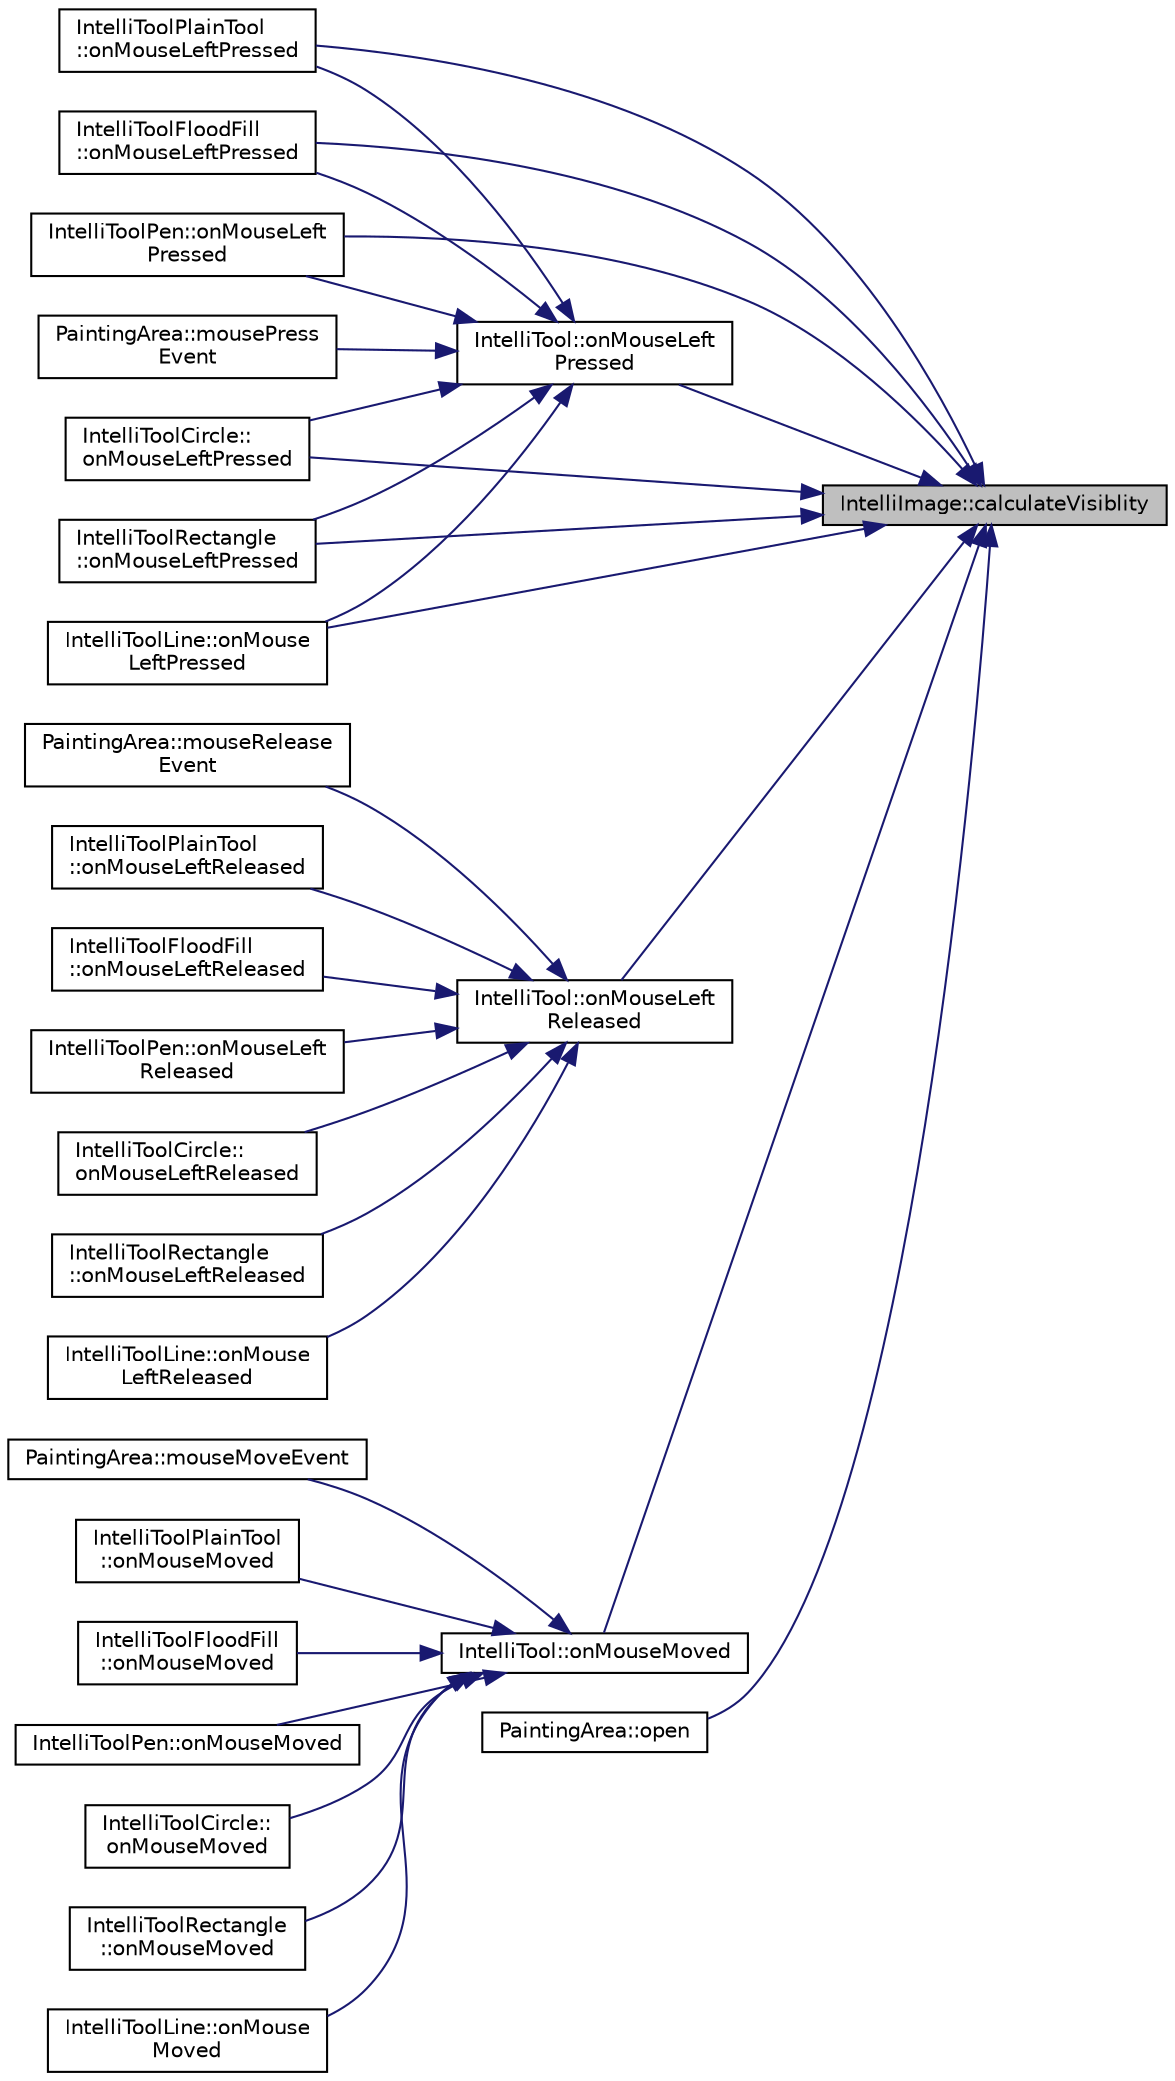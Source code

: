 digraph "IntelliImage::calculateVisiblity"
{
 // LATEX_PDF_SIZE
  edge [fontname="Helvetica",fontsize="10",labelfontname="Helvetica",labelfontsize="10"];
  node [fontname="Helvetica",fontsize="10",shape=record];
  rankdir="RL";
  Node1 [label="IntelliImage::calculateVisiblity",height=0.2,width=0.4,color="black", fillcolor="grey75", style="filled", fontcolor="black",tooltip="An abstract function that calculates the visiblity of the Image data if needed."];
  Node1 -> Node2 [dir="back",color="midnightblue",fontsize="10",style="solid",fontname="Helvetica"];
  Node2 [label="IntelliToolPlainTool\l::onMouseLeftPressed",height=0.2,width=0.4,color="black", fillcolor="white", style="filled",URL="$class_intelli_tool_plain_tool.html#ab786dd5fa80af863246013d43c4b7ac9",tooltip="A function managing the left click Pressed of a Mouse. Resetting the current draw...."];
  Node1 -> Node3 [dir="back",color="midnightblue",fontsize="10",style="solid",fontname="Helvetica"];
  Node3 [label="IntelliToolFloodFill\l::onMouseLeftPressed",height=0.2,width=0.4,color="black", fillcolor="white", style="filled",URL="$class_intelli_tool_flood_fill.html#ac85e3cb6233508ff9612833a8d9e3961",tooltip="A function managing the left click Pressed of a Mouse. Resetting the current draw...."];
  Node1 -> Node4 [dir="back",color="midnightblue",fontsize="10",style="solid",fontname="Helvetica"];
  Node4 [label="IntelliToolPen::onMouseLeft\lPressed",height=0.2,width=0.4,color="black", fillcolor="white", style="filled",URL="$class_intelli_tool_pen.html#a8ff40aef6d38eb55af31a19322429205",tooltip="A function managing the left click Pressed of a Mouse. Resetting the current draw...."];
  Node1 -> Node5 [dir="back",color="midnightblue",fontsize="10",style="solid",fontname="Helvetica"];
  Node5 [label="IntelliToolCircle::\lonMouseLeftPressed",height=0.2,width=0.4,color="black", fillcolor="white", style="filled",URL="$class_intelli_tool_circle.html#ae883b8ae833c78a8867e626c600f9639",tooltip="A function managing the left click Pressed of a Mouse. Resetting the current draw...."];
  Node1 -> Node6 [dir="back",color="midnightblue",fontsize="10",style="solid",fontname="Helvetica"];
  Node6 [label="IntelliToolRectangle\l::onMouseLeftPressed",height=0.2,width=0.4,color="black", fillcolor="white", style="filled",URL="$class_intelli_tool_rectangle.html#ae03c307ccf66cbe3fd59e3657712368d",tooltip="A function managing the left click Pressed of a Mouse. Resetting the current draw...."];
  Node1 -> Node7 [dir="back",color="midnightblue",fontsize="10",style="solid",fontname="Helvetica"];
  Node7 [label="IntelliToolLine::onMouse\lLeftPressed",height=0.2,width=0.4,color="black", fillcolor="white", style="filled",URL="$class_intelli_tool_line.html#a155d676a5f98311217eb095be4759846",tooltip="A function managing the left click Pressed of a Mouse. Resetting the current draw...."];
  Node1 -> Node8 [dir="back",color="midnightblue",fontsize="10",style="solid",fontname="Helvetica"];
  Node8 [label="IntelliTool::onMouseLeft\lPressed",height=0.2,width=0.4,color="black", fillcolor="white", style="filled",URL="$class_intelli_tool.html#a34b7ef1dde96b94a0ce450a25ae1778c",tooltip="A function managing the left click Pressed of a Mouse. Resetting the current draw...."];
  Node8 -> Node9 [dir="back",color="midnightblue",fontsize="10",style="solid",fontname="Helvetica"];
  Node9 [label="PaintingArea::mousePress\lEvent",height=0.2,width=0.4,color="black", fillcolor="white", style="filled",URL="$class_painting_area.html#abfe445f8d9b70ae42bfeda874127dd15",tooltip=" "];
  Node8 -> Node2 [dir="back",color="midnightblue",fontsize="10",style="solid",fontname="Helvetica"];
  Node8 -> Node3 [dir="back",color="midnightblue",fontsize="10",style="solid",fontname="Helvetica"];
  Node8 -> Node4 [dir="back",color="midnightblue",fontsize="10",style="solid",fontname="Helvetica"];
  Node8 -> Node5 [dir="back",color="midnightblue",fontsize="10",style="solid",fontname="Helvetica"];
  Node8 -> Node6 [dir="back",color="midnightblue",fontsize="10",style="solid",fontname="Helvetica"];
  Node8 -> Node7 [dir="back",color="midnightblue",fontsize="10",style="solid",fontname="Helvetica"];
  Node1 -> Node10 [dir="back",color="midnightblue",fontsize="10",style="solid",fontname="Helvetica"];
  Node10 [label="IntelliTool::onMouseLeft\lReleased",height=0.2,width=0.4,color="black", fillcolor="white", style="filled",URL="$class_intelli_tool.html#a906a2575c16c8a33cb2a5197f8d8cc5b",tooltip="A function managing the left click Released of a Mouse. Call this in child classes!"];
  Node10 -> Node11 [dir="back",color="midnightblue",fontsize="10",style="solid",fontname="Helvetica"];
  Node11 [label="PaintingArea::mouseRelease\lEvent",height=0.2,width=0.4,color="black", fillcolor="white", style="filled",URL="$class_painting_area.html#a35b5df914acb608cc29717659793359c",tooltip=" "];
  Node10 -> Node12 [dir="back",color="midnightblue",fontsize="10",style="solid",fontname="Helvetica"];
  Node12 [label="IntelliToolPlainTool\l::onMouseLeftReleased",height=0.2,width=0.4,color="black", fillcolor="white", style="filled",URL="$class_intelli_tool_plain_tool.html#ac23f5d0f07e42fd7c2ea3fc1347da400",tooltip="A function managing the left click Released of a Mouse. Call this in child classes!"];
  Node10 -> Node13 [dir="back",color="midnightblue",fontsize="10",style="solid",fontname="Helvetica"];
  Node13 [label="IntelliToolFloodFill\l::onMouseLeftReleased",height=0.2,width=0.4,color="black", fillcolor="white", style="filled",URL="$class_intelli_tool_flood_fill.html#a7438ef96c6c36068bce76e2364e8594c",tooltip="A function managing the left click Released of a Mouse. Call this in child classes!"];
  Node10 -> Node14 [dir="back",color="midnightblue",fontsize="10",style="solid",fontname="Helvetica"];
  Node14 [label="IntelliToolPen::onMouseLeft\lReleased",height=0.2,width=0.4,color="black", fillcolor="white", style="filled",URL="$class_intelli_tool_pen.html#abda7a22b9766fa4ad254324a53cab94d",tooltip="A function managing the left click Released of a Mouse. Call this in child classes!"];
  Node10 -> Node15 [dir="back",color="midnightblue",fontsize="10",style="solid",fontname="Helvetica"];
  Node15 [label="IntelliToolCircle::\lonMouseLeftReleased",height=0.2,width=0.4,color="black", fillcolor="white", style="filled",URL="$class_intelli_tool_circle.html#ad8e438ec997c57262b5efc2db4cee1a3",tooltip="A function managing the left click Released of a Mouse. Call this in child classes!"];
  Node10 -> Node16 [dir="back",color="midnightblue",fontsize="10",style="solid",fontname="Helvetica"];
  Node16 [label="IntelliToolRectangle\l::onMouseLeftReleased",height=0.2,width=0.4,color="black", fillcolor="white", style="filled",URL="$class_intelli_tool_rectangle.html#a94460e3ff1c19e80bde922c55f53cc43",tooltip="A function managing the left click Released of a Mouse. Call this in child classes!"];
  Node10 -> Node17 [dir="back",color="midnightblue",fontsize="10",style="solid",fontname="Helvetica"];
  Node17 [label="IntelliToolLine::onMouse\lLeftReleased",height=0.2,width=0.4,color="black", fillcolor="white", style="filled",URL="$class_intelli_tool_line.html#ac93f76ff20a1c111a403b298bab02482",tooltip="A function managing the left click Released of a Mouse. Call this in child classes!"];
  Node1 -> Node18 [dir="back",color="midnightblue",fontsize="10",style="solid",fontname="Helvetica"];
  Node18 [label="IntelliTool::onMouseMoved",height=0.2,width=0.4,color="black", fillcolor="white", style="filled",URL="$class_intelli_tool.html#ac10e20414cd8855a2f9b103fb6408639",tooltip="A function managing the mouse moved event. Call this in child classes!"];
  Node18 -> Node19 [dir="back",color="midnightblue",fontsize="10",style="solid",fontname="Helvetica"];
  Node19 [label="PaintingArea::mouseMoveEvent",height=0.2,width=0.4,color="black", fillcolor="white", style="filled",URL="$class_painting_area.html#aa22e274b6094a9619f196cd7b49526b5",tooltip=" "];
  Node18 -> Node20 [dir="back",color="midnightblue",fontsize="10",style="solid",fontname="Helvetica"];
  Node20 [label="IntelliToolPlainTool\l::onMouseMoved",height=0.2,width=0.4,color="black", fillcolor="white", style="filled",URL="$class_intelli_tool_plain_tool.html#ad7546a6335bb3bb4cbf0e1883788d41c",tooltip="A function managing the mouse moved event. Call this in child classes!"];
  Node18 -> Node21 [dir="back",color="midnightblue",fontsize="10",style="solid",fontname="Helvetica"];
  Node21 [label="IntelliToolFloodFill\l::onMouseMoved",height=0.2,width=0.4,color="black", fillcolor="white", style="filled",URL="$class_intelli_tool_flood_fill.html#a3cd42cea99bc7583875abcc0c274c668",tooltip="A function managing the mouse moved event. Call this in child classes!"];
  Node18 -> Node22 [dir="back",color="midnightblue",fontsize="10",style="solid",fontname="Helvetica"];
  Node22 [label="IntelliToolPen::onMouseMoved",height=0.2,width=0.4,color="black", fillcolor="white", style="filled",URL="$class_intelli_tool_pen.html#a58d1d636497b630647ce0c4d652737c2",tooltip="A function managing the mouse moved event. Call this in child classes!"];
  Node18 -> Node23 [dir="back",color="midnightblue",fontsize="10",style="solid",fontname="Helvetica"];
  Node23 [label="IntelliToolCircle::\lonMouseMoved",height=0.2,width=0.4,color="black", fillcolor="white", style="filled",URL="$class_intelli_tool_circle.html#a90ee58c5390a86afc75c14ca79b91d7b",tooltip="A function managing the mouse moved event. Call this in child classes!"];
  Node18 -> Node24 [dir="back",color="midnightblue",fontsize="10",style="solid",fontname="Helvetica"];
  Node24 [label="IntelliToolRectangle\l::onMouseMoved",height=0.2,width=0.4,color="black", fillcolor="white", style="filled",URL="$class_intelli_tool_rectangle.html#a4b5931071e21eb6949ffe357315e408b",tooltip="A function managing the mouse moved event. Call this in child classes!"];
  Node18 -> Node25 [dir="back",color="midnightblue",fontsize="10",style="solid",fontname="Helvetica"];
  Node25 [label="IntelliToolLine::onMouse\lMoved",height=0.2,width=0.4,color="black", fillcolor="white", style="filled",URL="$class_intelli_tool_line.html#abc6324ef0778823fe7e35aef8ae37f9b",tooltip="A function managing the mouse moved event. Call this in child classes!"];
  Node1 -> Node26 [dir="back",color="midnightblue",fontsize="10",style="solid",fontname="Helvetica"];
  Node26 [label="PaintingArea::open",height=0.2,width=0.4,color="black", fillcolor="white", style="filled",URL="$class_painting_area.html#a1f597740b4d7b4bc2e24c51f8cb0b6eb",tooltip=" "];
}
